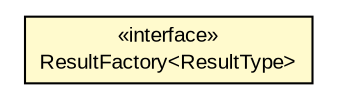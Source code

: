 #!/usr/local/bin/dot
#
# Class diagram 
# Generated by UMLGraph version 5.1 (http://www.umlgraph.org/)
#

digraph G {
	edge [fontname="arial",fontsize=10,labelfontname="arial",labelfontsize=10];
	node [fontname="arial",fontsize=10,shape=plaintext];
	nodesep=0.25;
	ranksep=0.5;
	// io.nextweb.fn.ResultFactory<ResultType>
	c5155 [label=<<table title="io.nextweb.fn.ResultFactory" border="0" cellborder="1" cellspacing="0" cellpadding="2" port="p" bgcolor="lemonChiffon" href="./ResultFactory.html">
		<tr><td><table border="0" cellspacing="0" cellpadding="1">
<tr><td align="center" balign="center"> &#171;interface&#187; </td></tr>
<tr><td align="center" balign="center"> ResultFactory&lt;ResultType&gt; </td></tr>
		</table></td></tr>
		</table>>, fontname="arial", fontcolor="black", fontsize=10.0];
}

